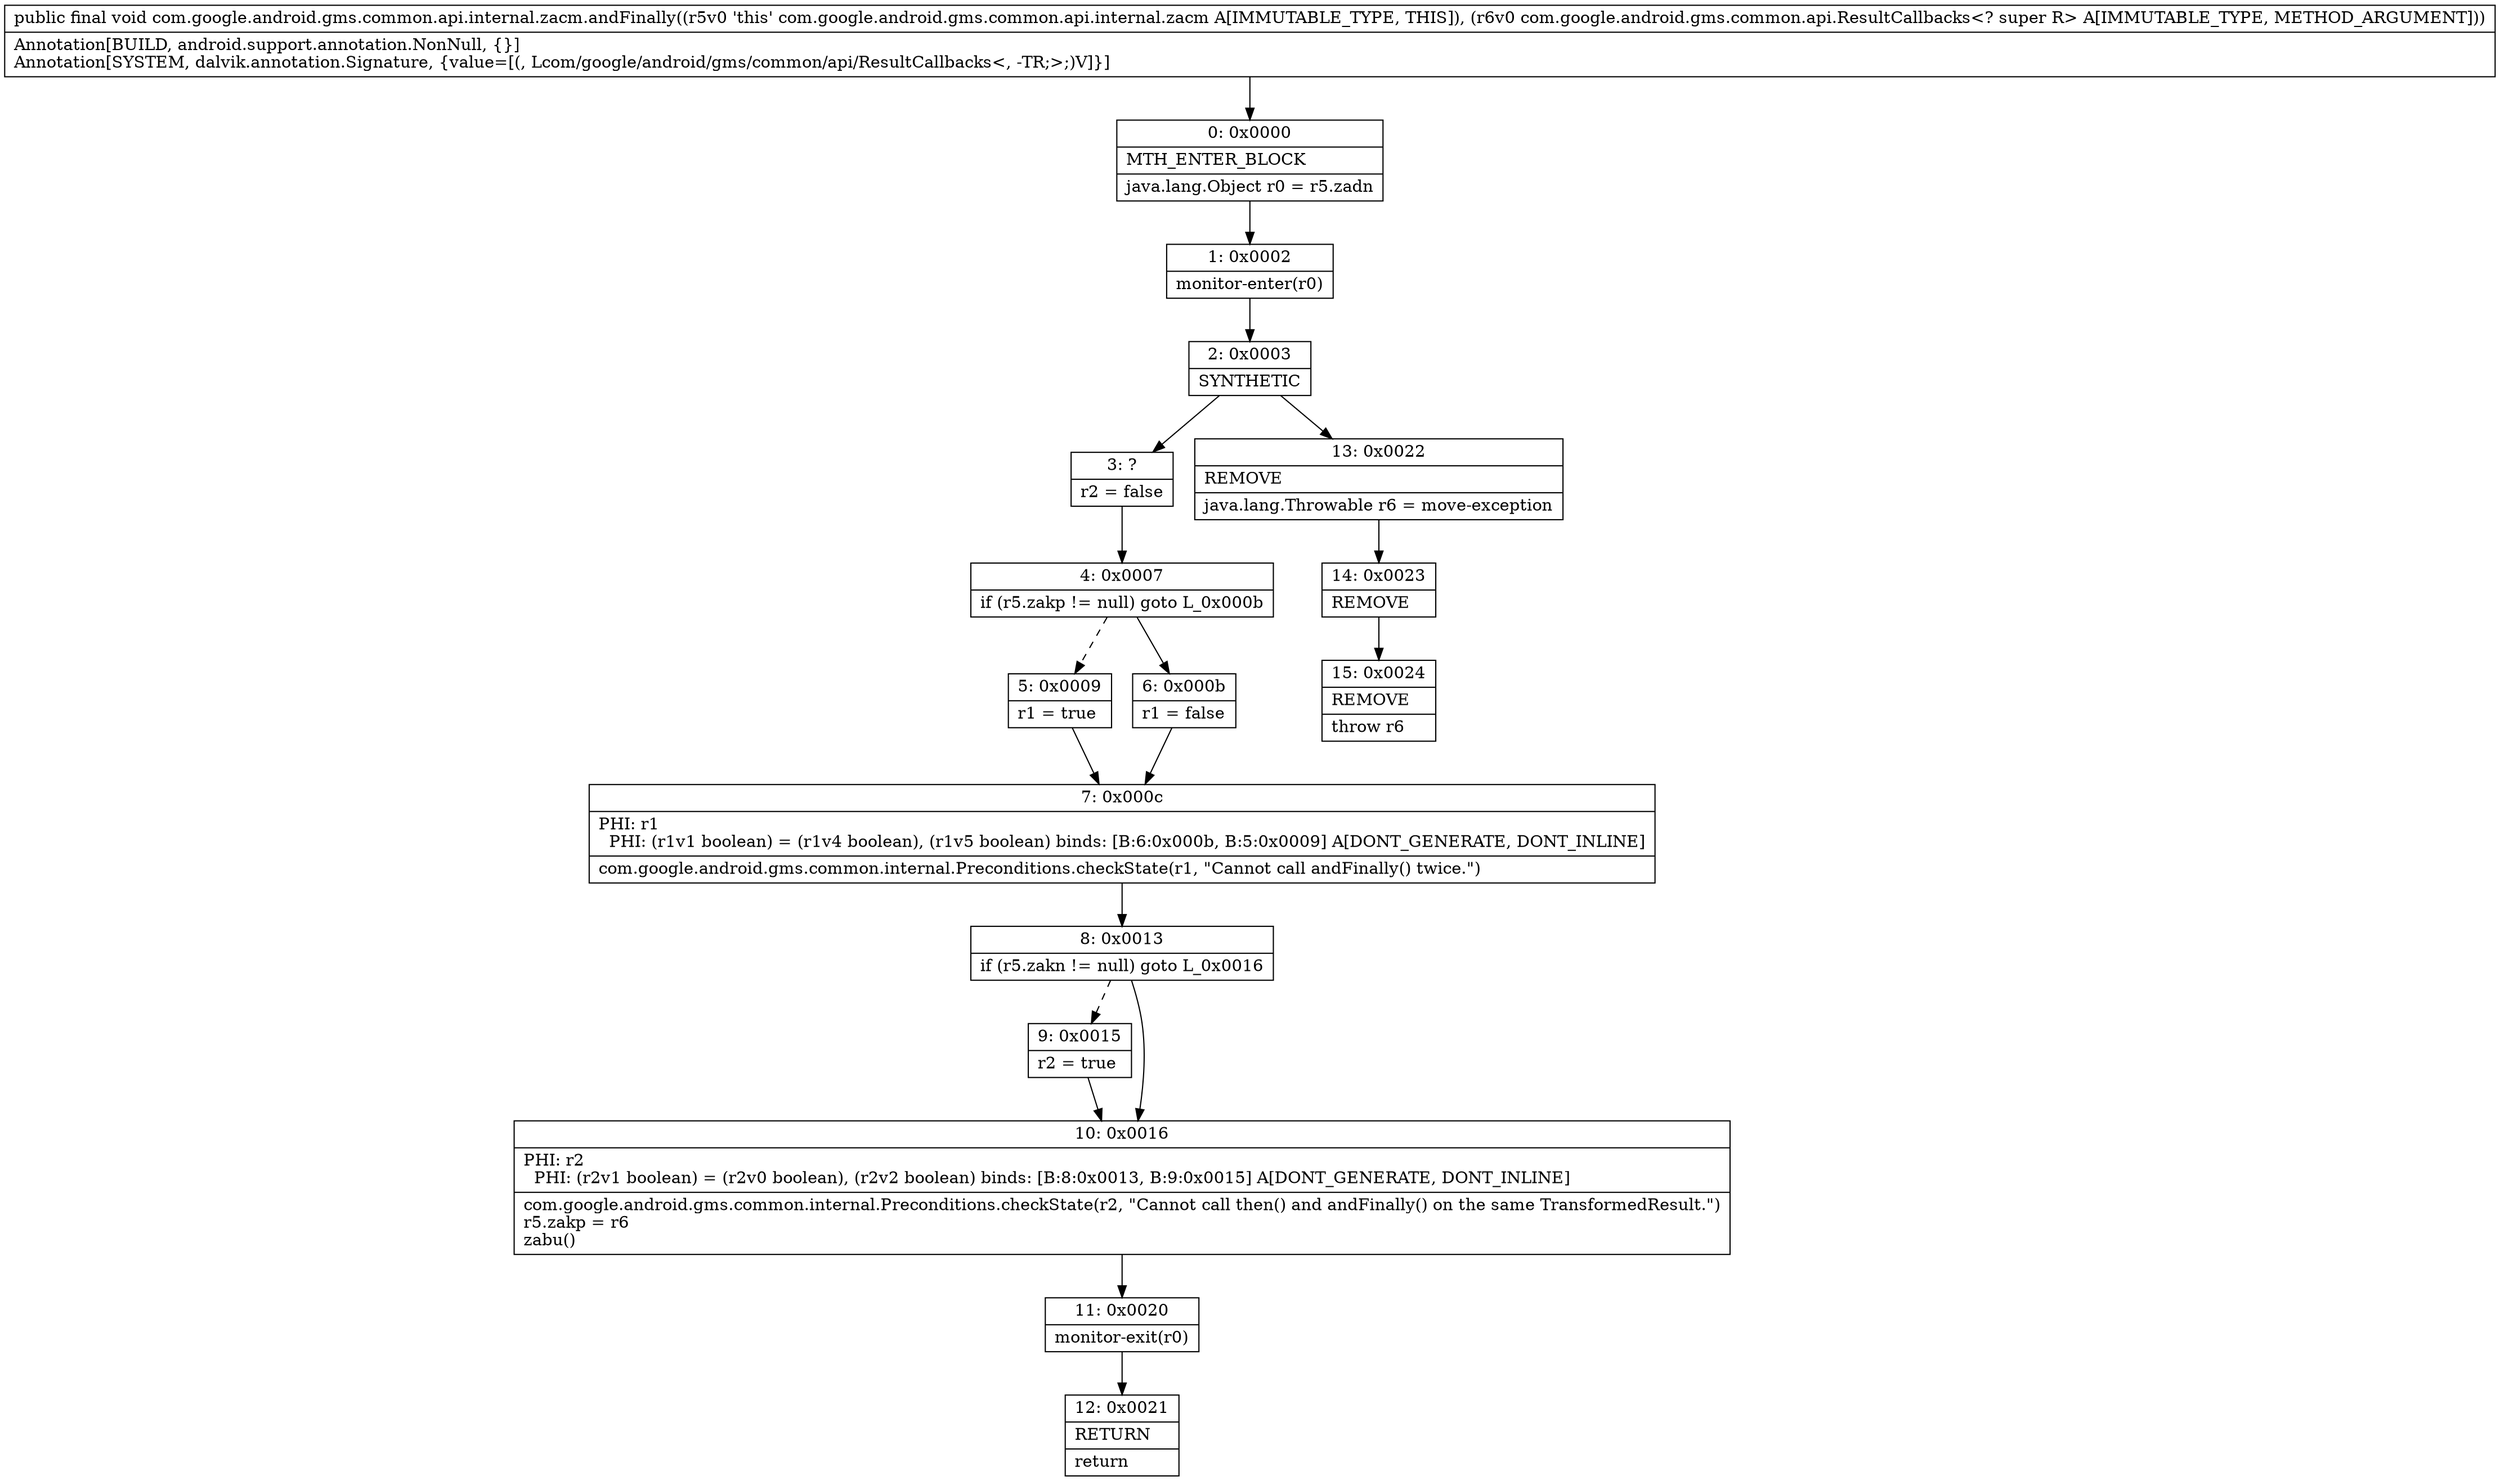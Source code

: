 digraph "CFG forcom.google.android.gms.common.api.internal.zacm.andFinally(Lcom\/google\/android\/gms\/common\/api\/ResultCallbacks;)V" {
Node_0 [shape=record,label="{0\:\ 0x0000|MTH_ENTER_BLOCK\l|java.lang.Object r0 = r5.zadn\l}"];
Node_1 [shape=record,label="{1\:\ 0x0002|monitor\-enter(r0)\l}"];
Node_2 [shape=record,label="{2\:\ 0x0003|SYNTHETIC\l}"];
Node_3 [shape=record,label="{3\:\ ?|r2 = false\l}"];
Node_4 [shape=record,label="{4\:\ 0x0007|if (r5.zakp != null) goto L_0x000b\l}"];
Node_5 [shape=record,label="{5\:\ 0x0009|r1 = true\l}"];
Node_6 [shape=record,label="{6\:\ 0x000b|r1 = false\l}"];
Node_7 [shape=record,label="{7\:\ 0x000c|PHI: r1 \l  PHI: (r1v1 boolean) = (r1v4 boolean), (r1v5 boolean) binds: [B:6:0x000b, B:5:0x0009] A[DONT_GENERATE, DONT_INLINE]\l|com.google.android.gms.common.internal.Preconditions.checkState(r1, \"Cannot call andFinally() twice.\")\l}"];
Node_8 [shape=record,label="{8\:\ 0x0013|if (r5.zakn != null) goto L_0x0016\l}"];
Node_9 [shape=record,label="{9\:\ 0x0015|r2 = true\l}"];
Node_10 [shape=record,label="{10\:\ 0x0016|PHI: r2 \l  PHI: (r2v1 boolean) = (r2v0 boolean), (r2v2 boolean) binds: [B:8:0x0013, B:9:0x0015] A[DONT_GENERATE, DONT_INLINE]\l|com.google.android.gms.common.internal.Preconditions.checkState(r2, \"Cannot call then() and andFinally() on the same TransformedResult.\")\lr5.zakp = r6\lzabu()\l}"];
Node_11 [shape=record,label="{11\:\ 0x0020|monitor\-exit(r0)\l}"];
Node_12 [shape=record,label="{12\:\ 0x0021|RETURN\l|return\l}"];
Node_13 [shape=record,label="{13\:\ 0x0022|REMOVE\l|java.lang.Throwable r6 = move\-exception\l}"];
Node_14 [shape=record,label="{14\:\ 0x0023|REMOVE\l}"];
Node_15 [shape=record,label="{15\:\ 0x0024|REMOVE\l|throw r6\l}"];
MethodNode[shape=record,label="{public final void com.google.android.gms.common.api.internal.zacm.andFinally((r5v0 'this' com.google.android.gms.common.api.internal.zacm A[IMMUTABLE_TYPE, THIS]), (r6v0 com.google.android.gms.common.api.ResultCallbacks\<? super R\> A[IMMUTABLE_TYPE, METHOD_ARGUMENT]))  | Annotation[BUILD, android.support.annotation.NonNull, \{\}]\lAnnotation[SYSTEM, dalvik.annotation.Signature, \{value=[(, Lcom\/google\/android\/gms\/common\/api\/ResultCallbacks\<, \-TR;\>;)V]\}]\l}"];
MethodNode -> Node_0;
Node_0 -> Node_1;
Node_1 -> Node_2;
Node_2 -> Node_3;
Node_2 -> Node_13;
Node_3 -> Node_4;
Node_4 -> Node_5[style=dashed];
Node_4 -> Node_6;
Node_5 -> Node_7;
Node_6 -> Node_7;
Node_7 -> Node_8;
Node_8 -> Node_9[style=dashed];
Node_8 -> Node_10;
Node_9 -> Node_10;
Node_10 -> Node_11;
Node_11 -> Node_12;
Node_13 -> Node_14;
Node_14 -> Node_15;
}

